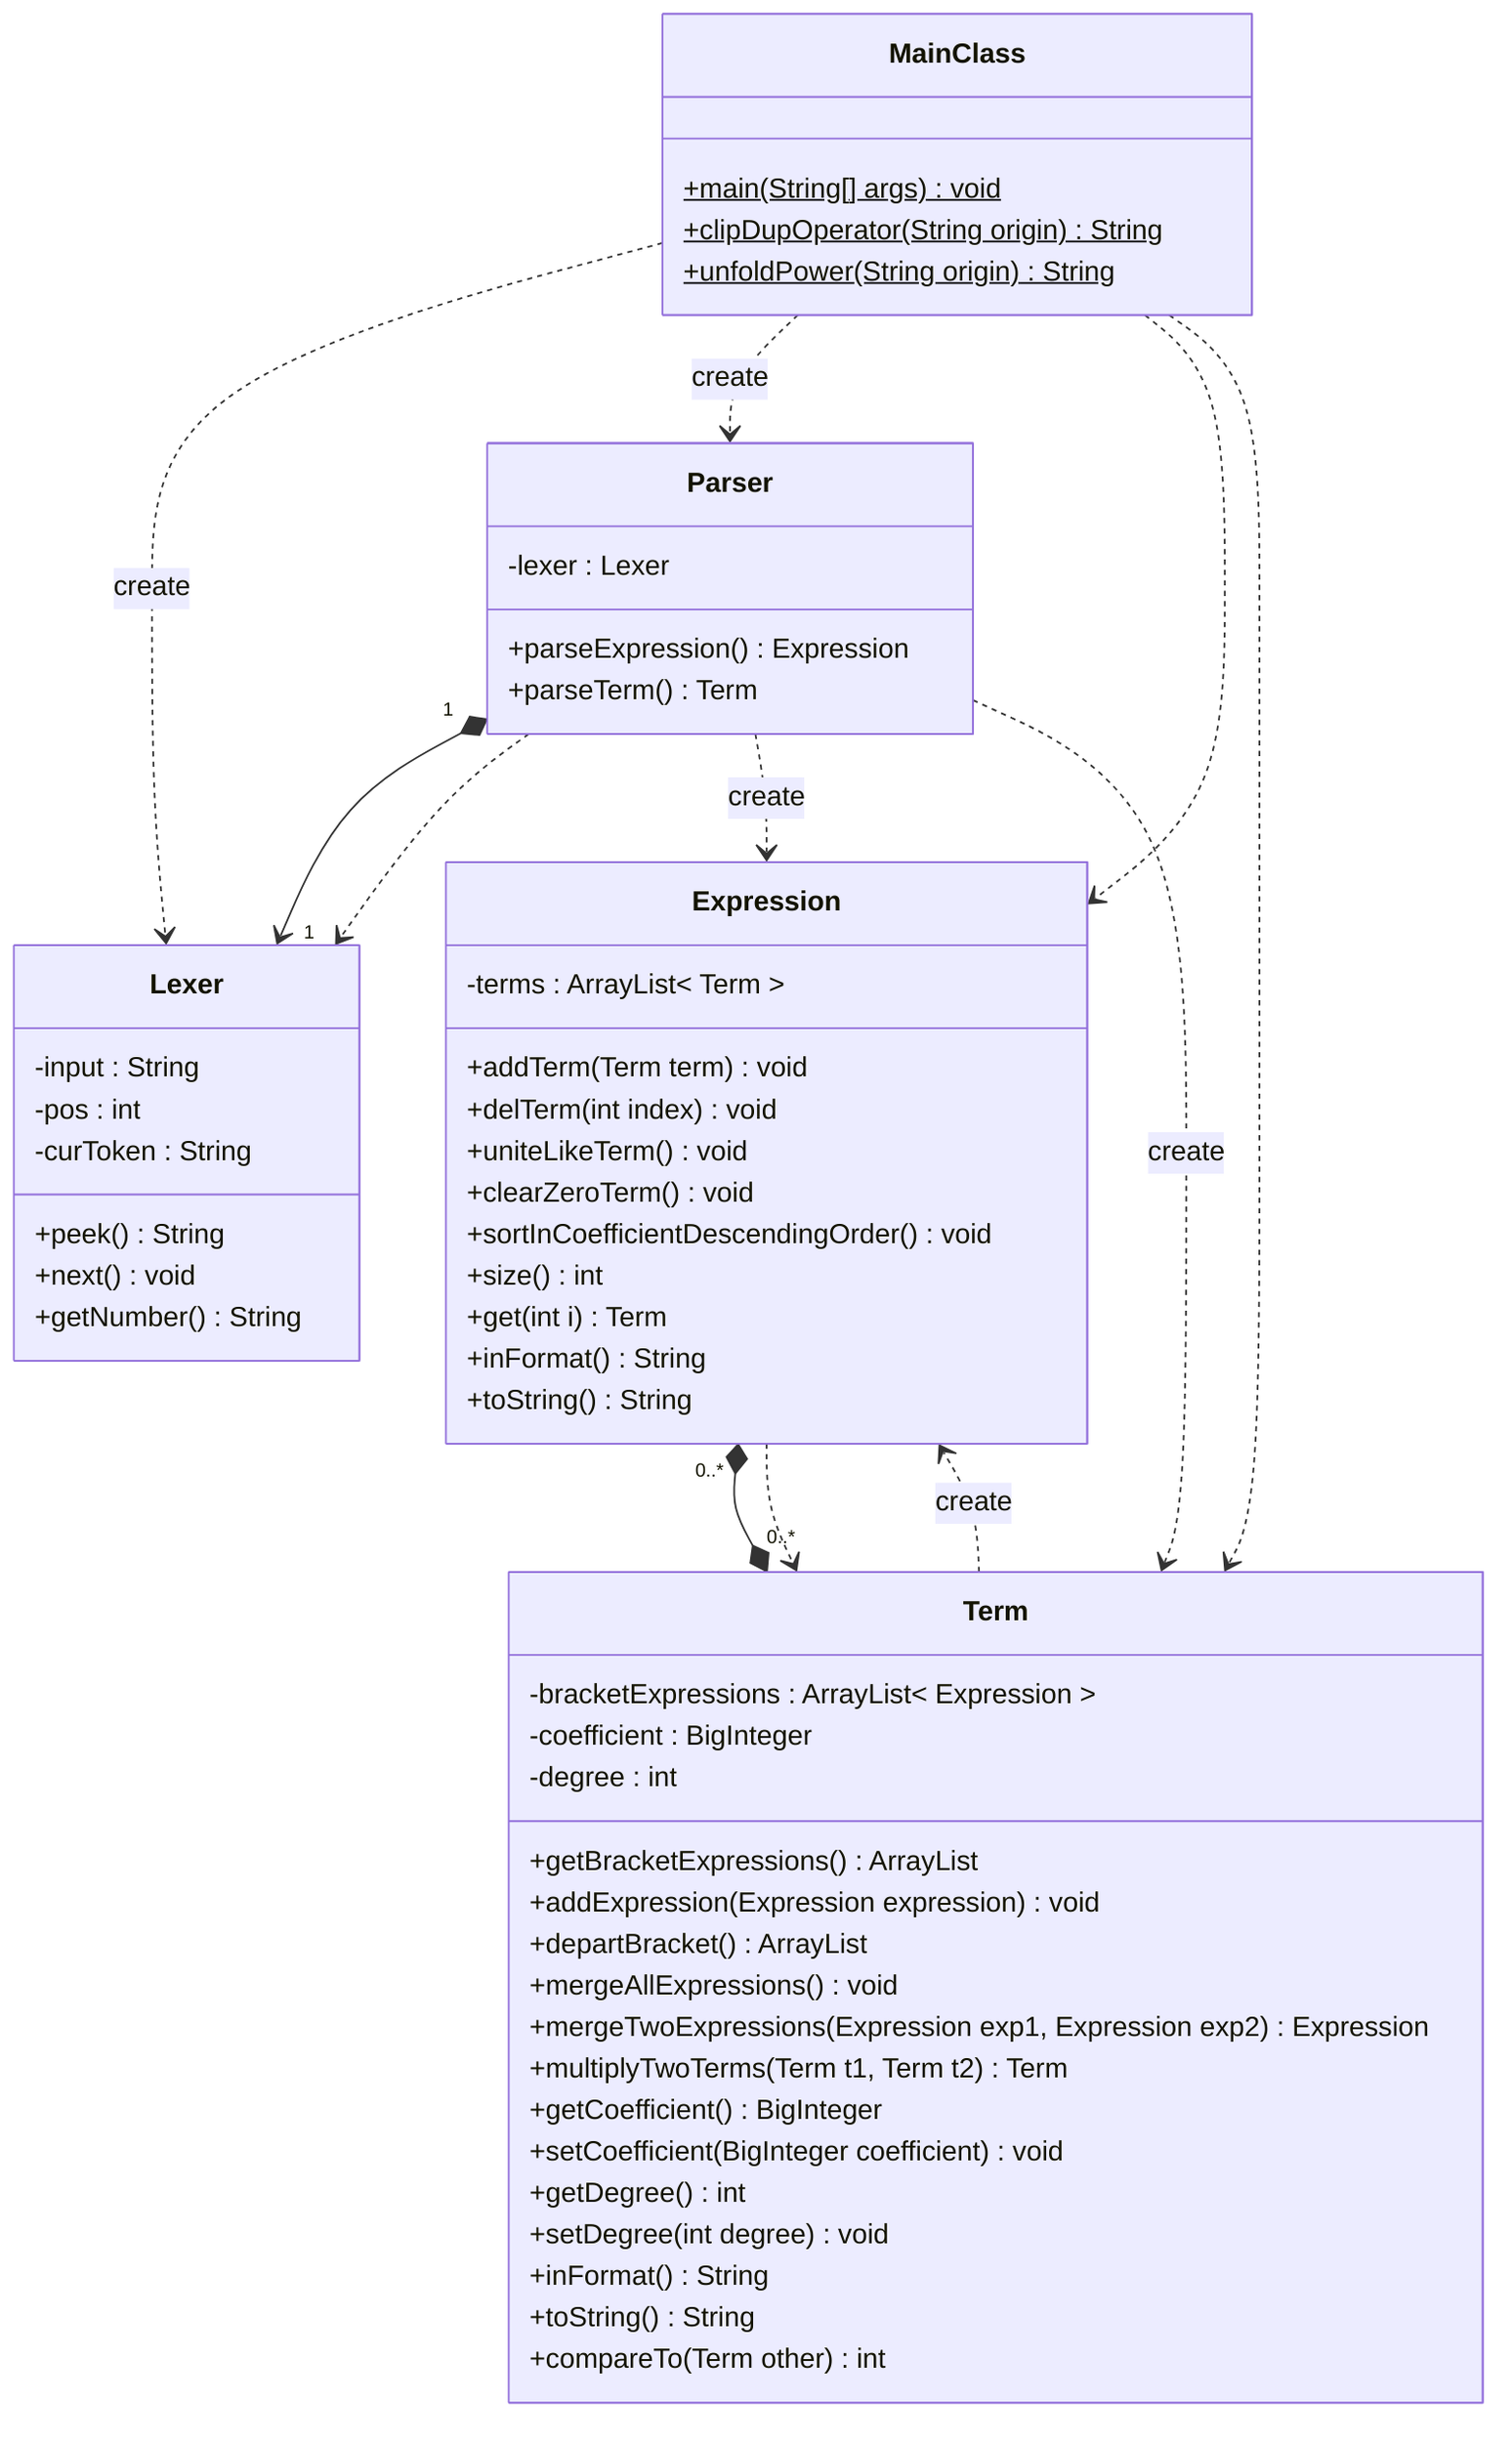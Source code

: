 classDiagram
	class MainClass{
		+main(String[] args)$ void
		+clipDupOperator(String origin)$ String
		+unfoldPower(String origin)$ String
	}

	class Lexer{
		-input : String
		-pos : int
		-curToken : String
		+peek() String
		+next() void
		+getNumber() String
	}
	
	class Parser{
		-lexer : Lexer
		+parseExpression() Expression
		+parseTerm() Term
	}

	class Expression{
		-terms : ArrayList< Term >
		+addTerm(Term term) void
		+delTerm(int index) void
		+uniteLikeTerm() void
		+clearZeroTerm() void
		+sortInCoefficientDescendingOrder() void
		+size() int
		+get(int i) Term
		+inFormat() String
		+toString() String
	}

	class Term{
		-bracketExpressions : ArrayList< Expression >
		-coefficient : BigInteger
		-degree : int
		+getBracketExpressions() ArrayList<Expression>
		+addExpression(Expression expression) void
		+departBracket() ArrayList<Term>
		+mergeAllExpressions() void
		+mergeTwoExpressions(Expression exp1, Expression exp2) Expression
		+multiplyTwoTerms(Term t1, Term t2) Term
		+getCoefficient() BigInteger
		+setCoefficient(BigInteger coefficient) void
		+getDegree() int
		+setDegree(int degree) void
		+inFormat() String
		+toString() String
		+compareTo(Term other) int
	}
	
	MainClass ..> Lexer : create
	MainClass ..> Parser : create
	MainClass ..> Expression
	MainClass ..> Term
	
	Parser "1"*-->"1" Lexer
	Parser ..> Lexer
	Parser ..> Expression : create
	Parser ..> Term : create

	Expression "0..*"*--*"0..*" Term
	Expression ..> Term

	Term ..> Expression : create